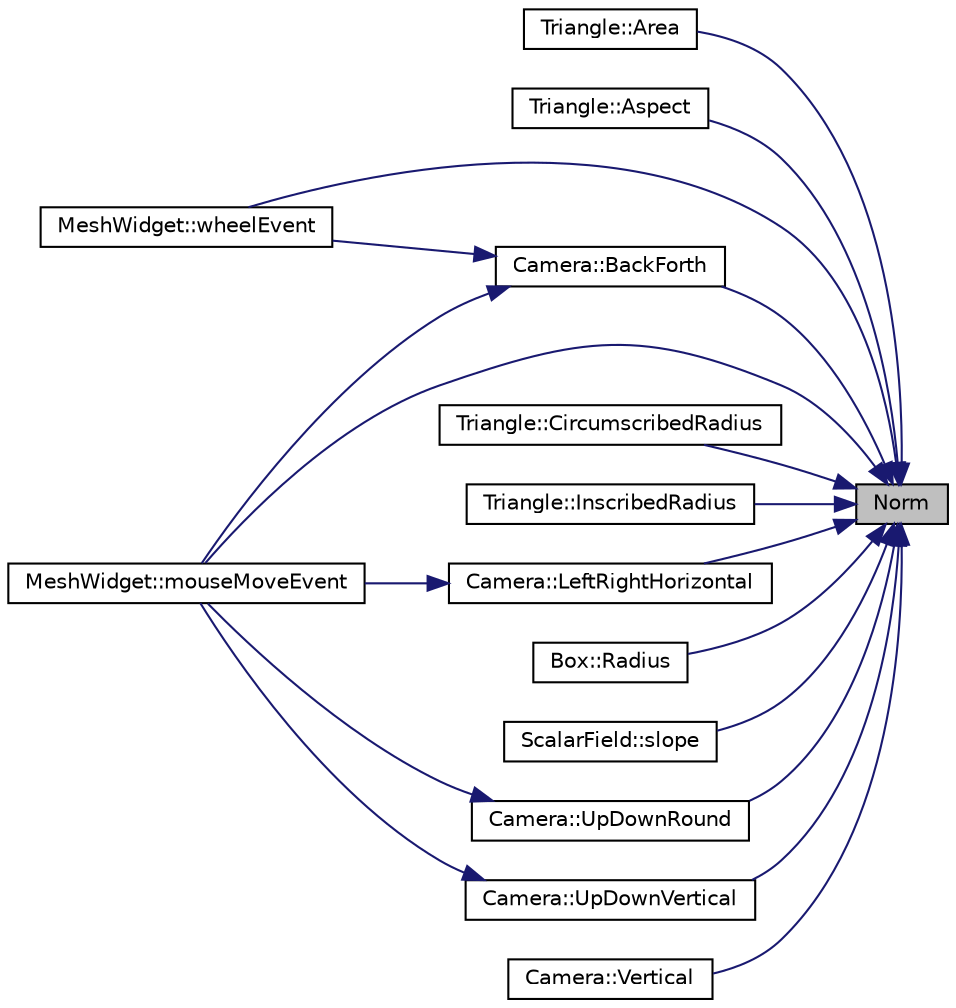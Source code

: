 digraph "Norm"
{
 // LATEX_PDF_SIZE
  edge [fontname="Helvetica",fontsize="10",labelfontname="Helvetica",labelfontsize="10"];
  node [fontname="Helvetica",fontsize="10",shape=record];
  rankdir="RL";
  Node1 [label="Norm",height=0.2,width=0.4,color="black", fillcolor="grey75", style="filled", fontcolor="black",tooltip="Compute the Euclidean norm of a vector."];
  Node1 -> Node2 [dir="back",color="midnightblue",fontsize="10",style="solid",fontname="Helvetica"];
  Node2 [label="Triangle::Area",height=0.2,width=0.4,color="black", fillcolor="white", style="filled",URL="$class_triangle.html#a4dcaa40edddf0190ce3e5f235c402b3f",tooltip="Compute the area of the triangle."];
  Node1 -> Node3 [dir="back",color="midnightblue",fontsize="10",style="solid",fontname="Helvetica"];
  Node3 [label="Triangle::Aspect",height=0.2,width=0.4,color="black", fillcolor="white", style="filled",URL="$class_triangle.html#ae3d0cf13f10576fadb6d2f74df28e9eb",tooltip="Computes the aspect ratio of the triangle."];
  Node1 -> Node4 [dir="back",color="midnightblue",fontsize="10",style="solid",fontname="Helvetica"];
  Node4 [label="Camera::BackForth",height=0.2,width=0.4,color="black", fillcolor="white", style="filled",URL="$class_camera.html#abcacfd88f089985e58a8e15e51f9fb62",tooltip="Moves the eye point towards or away from the look at point."];
  Node4 -> Node5 [dir="back",color="midnightblue",fontsize="10",style="solid",fontname="Helvetica"];
  Node5 [label="MeshWidget::mouseMoveEvent",height=0.2,width=0.4,color="black", fillcolor="white", style="filled",URL="$class_mesh_widget.html#aa31603f127bd195bcfa3a76b29034a48",tooltip="Process the mouse move events."];
  Node4 -> Node6 [dir="back",color="midnightblue",fontsize="10",style="solid",fontname="Helvetica"];
  Node6 [label="MeshWidget::wheelEvent",height=0.2,width=0.4,color="black", fillcolor="white", style="filled",URL="$class_mesh_widget.html#a4956bddec853058e4e2795d4e7a2954a",tooltip="Process the mouse wheel events."];
  Node1 -> Node7 [dir="back",color="midnightblue",fontsize="10",style="solid",fontname="Helvetica"];
  Node7 [label="Triangle::CircumscribedRadius",height=0.2,width=0.4,color="black", fillcolor="white", style="filled",URL="$class_triangle.html#af66d93d5f2d082c2ef55e05ad6c85a35",tooltip="Compute the radius of the circumscribed circle of the triangle."];
  Node1 -> Node8 [dir="back",color="midnightblue",fontsize="10",style="solid",fontname="Helvetica"];
  Node8 [label="Triangle::InscribedRadius",height=0.2,width=0.4,color="black", fillcolor="white", style="filled",URL="$class_triangle.html#a5293257277b5aa65b46e9315fff5d8cc",tooltip="Compute the radius of the circle inscribed in the triangle."];
  Node1 -> Node9 [dir="back",color="midnightblue",fontsize="10",style="solid",fontname="Helvetica"];
  Node9 [label="Camera::LeftRightHorizontal",height=0.2,width=0.4,color="black", fillcolor="white", style="filled",URL="$class_camera.html#a4709df522412194fdfbeb42c3a804b91",tooltip="Moves the camera left or right, preserving its height."];
  Node9 -> Node5 [dir="back",color="midnightblue",fontsize="10",style="solid",fontname="Helvetica"];
  Node1 -> Node5 [dir="back",color="midnightblue",fontsize="10",style="solid",fontname="Helvetica"];
  Node1 -> Node10 [dir="back",color="midnightblue",fontsize="10",style="solid",fontname="Helvetica"];
  Node10 [label="Box::Radius",height=0.2,width=0.4,color="black", fillcolor="white", style="filled",URL="$class_box.html#ab71a786d2e12d6148871950e9251f533",tooltip="Returns the radius of the box, i.e. the length of the half diagonal of the box."];
  Node1 -> Node11 [dir="back",color="midnightblue",fontsize="10",style="solid",fontname="Helvetica"];
  Node11 [label="ScalarField::slope",height=0.2,width=0.4,color="black", fillcolor="white", style="filled",URL="$class_scalar_field.html#a613544e334d737e998cb4322cf1ff701",tooltip=" "];
  Node1 -> Node12 [dir="back",color="midnightblue",fontsize="10",style="solid",fontname="Helvetica"];
  Node12 [label="Camera::UpDownRound",height=0.2,width=0.4,color="black", fillcolor="white", style="filled",URL="$class_camera.html#a5ac5c8289024a99760fda8678060d7a8",tooltip="Rotates the camera relatively to the look-at point."];
  Node12 -> Node5 [dir="back",color="midnightblue",fontsize="10",style="solid",fontname="Helvetica"];
  Node1 -> Node13 [dir="back",color="midnightblue",fontsize="10",style="solid",fontname="Helvetica"];
  Node13 [label="Camera::UpDownVertical",height=0.2,width=0.4,color="black", fillcolor="white", style="filled",URL="$class_camera.html#abba5d1268ed072d535aab9d75d91fc74",tooltip="Moves the camera vertically."];
  Node13 -> Node5 [dir="back",color="midnightblue",fontsize="10",style="solid",fontname="Helvetica"];
  Node1 -> Node14 [dir="back",color="midnightblue",fontsize="10",style="solid",fontname="Helvetica"];
  Node14 [label="Camera::Vertical",height=0.2,width=0.4,color="black", fillcolor="white", style="filled",URL="$class_camera.html#a142411050273fab1e7a77fb585afb3e0",tooltip="Reset the camera so that the up vector should point to the sky."];
  Node1 -> Node6 [dir="back",color="midnightblue",fontsize="10",style="solid",fontname="Helvetica"];
}
